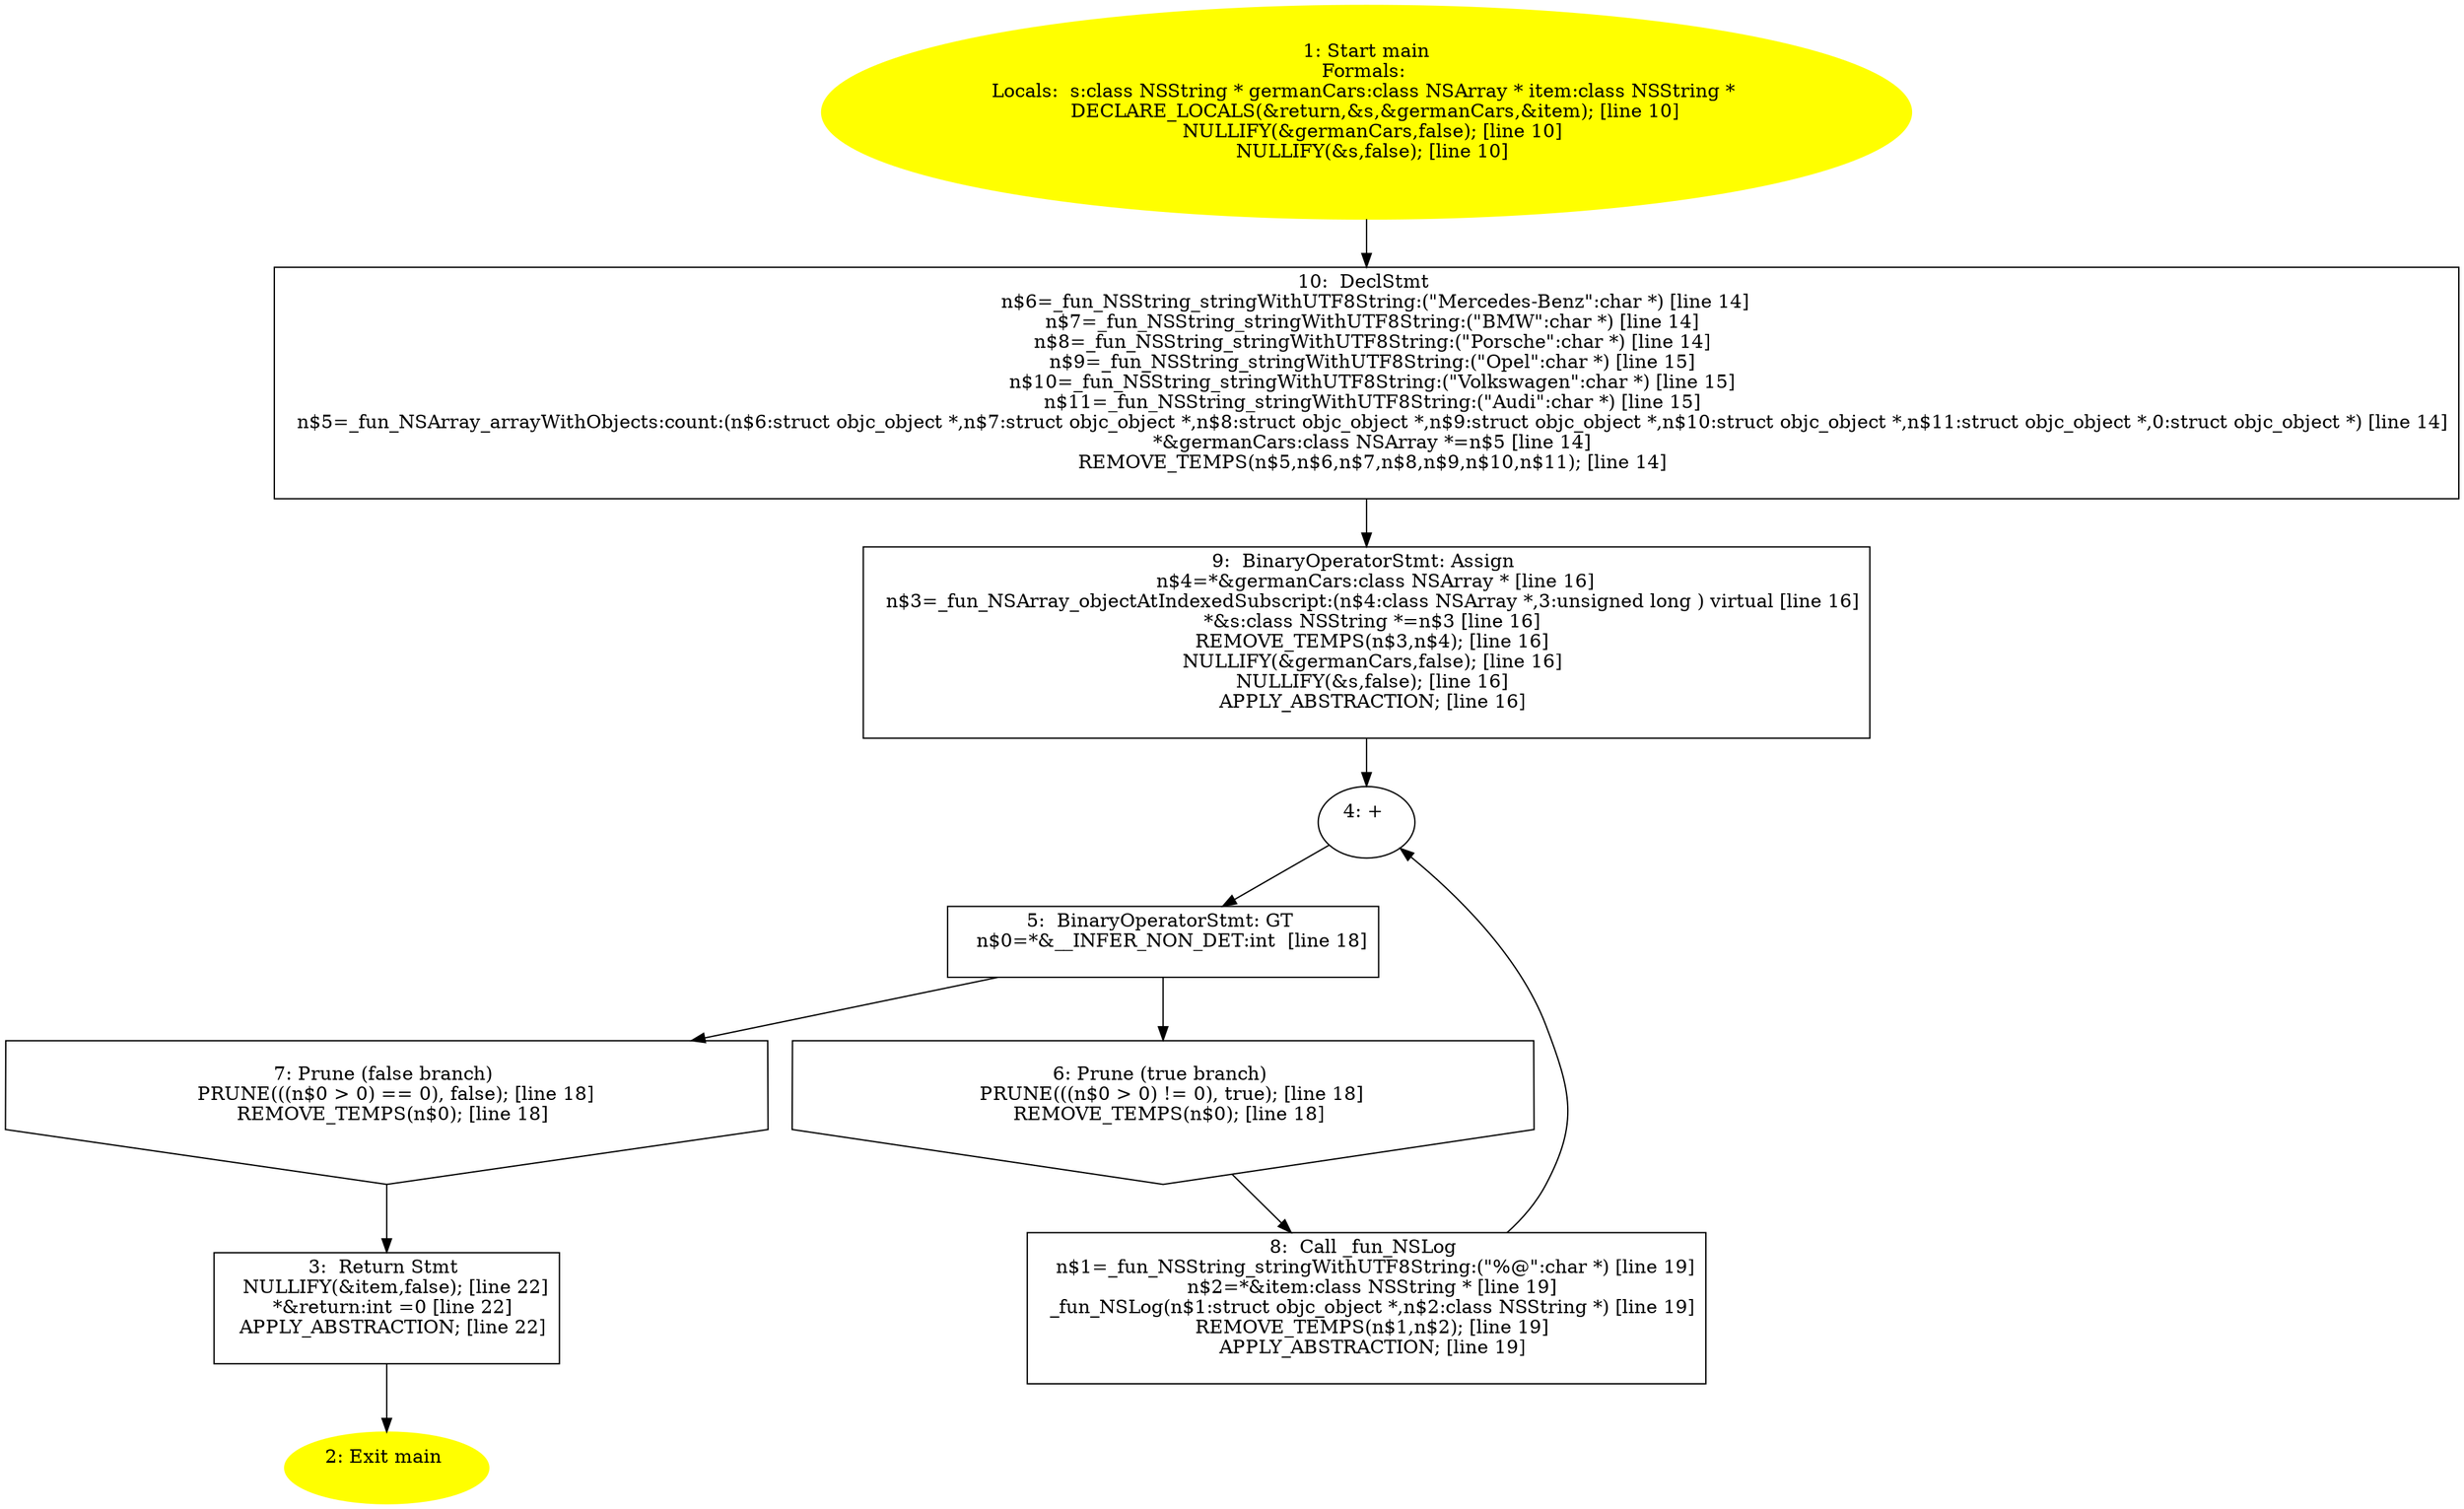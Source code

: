 digraph iCFG {
10 [label="10:  DeclStmt \n   n$6=_fun_NSString_stringWithUTF8String:(\"Mercedes-Benz\":char *) [line 14]\n  n$7=_fun_NSString_stringWithUTF8String:(\"BMW\":char *) [line 14]\n  n$8=_fun_NSString_stringWithUTF8String:(\"Porsche\":char *) [line 14]\n  n$9=_fun_NSString_stringWithUTF8String:(\"Opel\":char *) [line 15]\n  n$10=_fun_NSString_stringWithUTF8String:(\"Volkswagen\":char *) [line 15]\n  n$11=_fun_NSString_stringWithUTF8String:(\"Audi\":char *) [line 15]\n  n$5=_fun_NSArray_arrayWithObjects:count:(n$6:struct objc_object *,n$7:struct objc_object *,n$8:struct objc_object *,n$9:struct objc_object *,n$10:struct objc_object *,n$11:struct objc_object *,0:struct objc_object *) [line 14]\n  *&germanCars:class NSArray *=n$5 [line 14]\n  REMOVE_TEMPS(n$5,n$6,n$7,n$8,n$9,n$10,n$11); [line 14]\n " shape="box"]
	

	 10 -> 9 ;
9 [label="9:  BinaryOperatorStmt: Assign \n   n$4=*&germanCars:class NSArray * [line 16]\n  n$3=_fun_NSArray_objectAtIndexedSubscript:(n$4:class NSArray *,3:unsigned long ) virtual [line 16]\n  *&s:class NSString *=n$3 [line 16]\n  REMOVE_TEMPS(n$3,n$4); [line 16]\n  NULLIFY(&germanCars,false); [line 16]\n  NULLIFY(&s,false); [line 16]\n  APPLY_ABSTRACTION; [line 16]\n " shape="box"]
	

	 9 -> 4 ;
8 [label="8:  Call _fun_NSLog \n   n$1=_fun_NSString_stringWithUTF8String:(\"%@\":char *) [line 19]\n  n$2=*&item:class NSString * [line 19]\n  _fun_NSLog(n$1:struct objc_object *,n$2:class NSString *) [line 19]\n  REMOVE_TEMPS(n$1,n$2); [line 19]\n  APPLY_ABSTRACTION; [line 19]\n " shape="box"]
	

	 8 -> 4 ;
7 [label="7: Prune (false branch) \n   PRUNE(((n$0 > 0) == 0), false); [line 18]\n  REMOVE_TEMPS(n$0); [line 18]\n " shape="invhouse"]
	

	 7 -> 3 ;
6 [label="6: Prune (true branch) \n   PRUNE(((n$0 > 0) != 0), true); [line 18]\n  REMOVE_TEMPS(n$0); [line 18]\n " shape="invhouse"]
	

	 6 -> 8 ;
5 [label="5:  BinaryOperatorStmt: GT \n   n$0=*&__INFER_NON_DET:int  [line 18]\n " shape="box"]
	

	 5 -> 6 ;
	 5 -> 7 ;
4 [label="4: + \n  " ]
	

	 4 -> 5 ;
3 [label="3:  Return Stmt \n   NULLIFY(&item,false); [line 22]\n  *&return:int =0 [line 22]\n  APPLY_ABSTRACTION; [line 22]\n " shape="box"]
	

	 3 -> 2 ;
2 [label="2: Exit main \n  " color=yellow style=filled]
	

1 [label="1: Start main\nFormals: \nLocals:  s:class NSString * germanCars:class NSArray * item:class NSString * \n   DECLARE_LOCALS(&return,&s,&germanCars,&item); [line 10]\n  NULLIFY(&germanCars,false); [line 10]\n  NULLIFY(&s,false); [line 10]\n " color=yellow style=filled]
	

	 1 -> 10 ;
}
